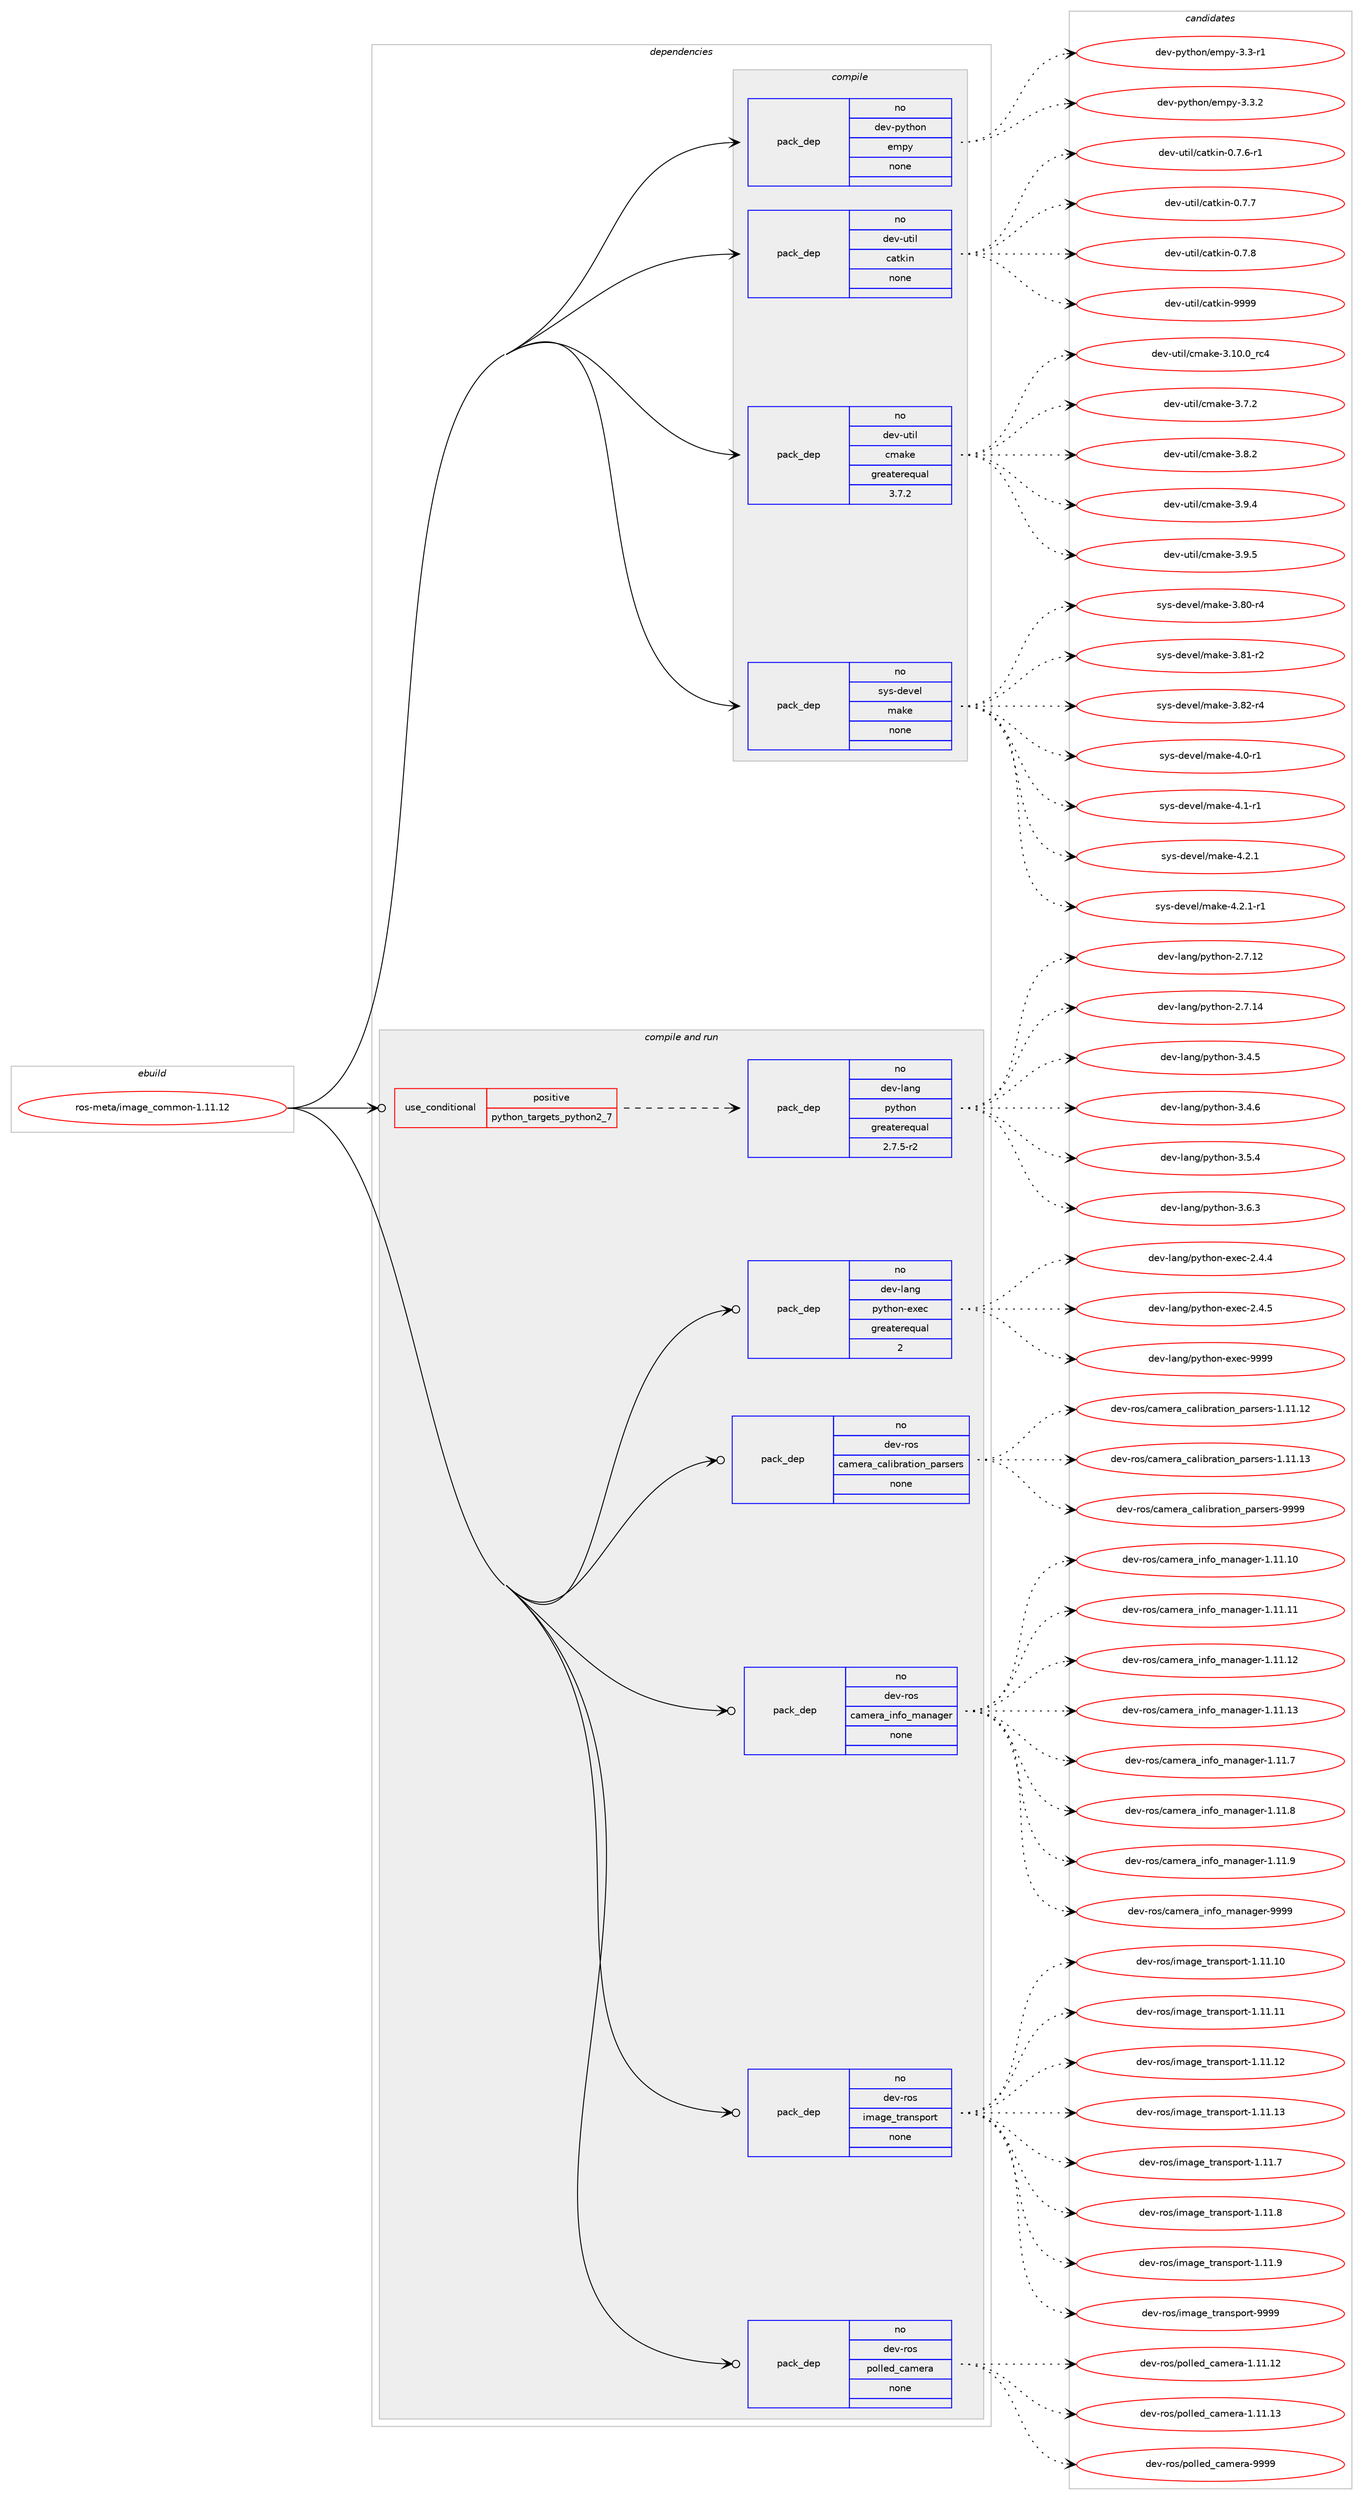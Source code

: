 digraph prolog {

# *************
# Graph options
# *************

newrank=true;
concentrate=true;
compound=true;
graph [rankdir=LR,fontname=Helvetica,fontsize=10,ranksep=1.5];#, ranksep=2.5, nodesep=0.2];
edge  [arrowhead=vee];
node  [fontname=Helvetica,fontsize=10];

# **********
# The ebuild
# **********

subgraph cluster_leftcol {
color=gray;
rank=same;
label=<<i>ebuild</i>>;
id [label="ros-meta/image_common-1.11.12", color=red, width=4, href="../ros-meta/image_common-1.11.12.svg"];
}

# ****************
# The dependencies
# ****************

subgraph cluster_midcol {
color=gray;
label=<<i>dependencies</i>>;
subgraph cluster_compile {
fillcolor="#eeeeee";
style=filled;
label=<<i>compile</i>>;
subgraph pack324997 {
dependency441631 [label=<<TABLE BORDER="0" CELLBORDER="1" CELLSPACING="0" CELLPADDING="4" WIDTH="220"><TR><TD ROWSPAN="6" CELLPADDING="30">pack_dep</TD></TR><TR><TD WIDTH="110">no</TD></TR><TR><TD>dev-python</TD></TR><TR><TD>empy</TD></TR><TR><TD>none</TD></TR><TR><TD></TD></TR></TABLE>>, shape=none, color=blue];
}
id:e -> dependency441631:w [weight=20,style="solid",arrowhead="vee"];
subgraph pack324998 {
dependency441632 [label=<<TABLE BORDER="0" CELLBORDER="1" CELLSPACING="0" CELLPADDING="4" WIDTH="220"><TR><TD ROWSPAN="6" CELLPADDING="30">pack_dep</TD></TR><TR><TD WIDTH="110">no</TD></TR><TR><TD>dev-util</TD></TR><TR><TD>catkin</TD></TR><TR><TD>none</TD></TR><TR><TD></TD></TR></TABLE>>, shape=none, color=blue];
}
id:e -> dependency441632:w [weight=20,style="solid",arrowhead="vee"];
subgraph pack324999 {
dependency441633 [label=<<TABLE BORDER="0" CELLBORDER="1" CELLSPACING="0" CELLPADDING="4" WIDTH="220"><TR><TD ROWSPAN="6" CELLPADDING="30">pack_dep</TD></TR><TR><TD WIDTH="110">no</TD></TR><TR><TD>dev-util</TD></TR><TR><TD>cmake</TD></TR><TR><TD>greaterequal</TD></TR><TR><TD>3.7.2</TD></TR></TABLE>>, shape=none, color=blue];
}
id:e -> dependency441633:w [weight=20,style="solid",arrowhead="vee"];
subgraph pack325000 {
dependency441634 [label=<<TABLE BORDER="0" CELLBORDER="1" CELLSPACING="0" CELLPADDING="4" WIDTH="220"><TR><TD ROWSPAN="6" CELLPADDING="30">pack_dep</TD></TR><TR><TD WIDTH="110">no</TD></TR><TR><TD>sys-devel</TD></TR><TR><TD>make</TD></TR><TR><TD>none</TD></TR><TR><TD></TD></TR></TABLE>>, shape=none, color=blue];
}
id:e -> dependency441634:w [weight=20,style="solid",arrowhead="vee"];
}
subgraph cluster_compileandrun {
fillcolor="#eeeeee";
style=filled;
label=<<i>compile and run</i>>;
subgraph cond108985 {
dependency441635 [label=<<TABLE BORDER="0" CELLBORDER="1" CELLSPACING="0" CELLPADDING="4"><TR><TD ROWSPAN="3" CELLPADDING="10">use_conditional</TD></TR><TR><TD>positive</TD></TR><TR><TD>python_targets_python2_7</TD></TR></TABLE>>, shape=none, color=red];
subgraph pack325001 {
dependency441636 [label=<<TABLE BORDER="0" CELLBORDER="1" CELLSPACING="0" CELLPADDING="4" WIDTH="220"><TR><TD ROWSPAN="6" CELLPADDING="30">pack_dep</TD></TR><TR><TD WIDTH="110">no</TD></TR><TR><TD>dev-lang</TD></TR><TR><TD>python</TD></TR><TR><TD>greaterequal</TD></TR><TR><TD>2.7.5-r2</TD></TR></TABLE>>, shape=none, color=blue];
}
dependency441635:e -> dependency441636:w [weight=20,style="dashed",arrowhead="vee"];
}
id:e -> dependency441635:w [weight=20,style="solid",arrowhead="odotvee"];
subgraph pack325002 {
dependency441637 [label=<<TABLE BORDER="0" CELLBORDER="1" CELLSPACING="0" CELLPADDING="4" WIDTH="220"><TR><TD ROWSPAN="6" CELLPADDING="30">pack_dep</TD></TR><TR><TD WIDTH="110">no</TD></TR><TR><TD>dev-lang</TD></TR><TR><TD>python-exec</TD></TR><TR><TD>greaterequal</TD></TR><TR><TD>2</TD></TR></TABLE>>, shape=none, color=blue];
}
id:e -> dependency441637:w [weight=20,style="solid",arrowhead="odotvee"];
subgraph pack325003 {
dependency441638 [label=<<TABLE BORDER="0" CELLBORDER="1" CELLSPACING="0" CELLPADDING="4" WIDTH="220"><TR><TD ROWSPAN="6" CELLPADDING="30">pack_dep</TD></TR><TR><TD WIDTH="110">no</TD></TR><TR><TD>dev-ros</TD></TR><TR><TD>camera_calibration_parsers</TD></TR><TR><TD>none</TD></TR><TR><TD></TD></TR></TABLE>>, shape=none, color=blue];
}
id:e -> dependency441638:w [weight=20,style="solid",arrowhead="odotvee"];
subgraph pack325004 {
dependency441639 [label=<<TABLE BORDER="0" CELLBORDER="1" CELLSPACING="0" CELLPADDING="4" WIDTH="220"><TR><TD ROWSPAN="6" CELLPADDING="30">pack_dep</TD></TR><TR><TD WIDTH="110">no</TD></TR><TR><TD>dev-ros</TD></TR><TR><TD>camera_info_manager</TD></TR><TR><TD>none</TD></TR><TR><TD></TD></TR></TABLE>>, shape=none, color=blue];
}
id:e -> dependency441639:w [weight=20,style="solid",arrowhead="odotvee"];
subgraph pack325005 {
dependency441640 [label=<<TABLE BORDER="0" CELLBORDER="1" CELLSPACING="0" CELLPADDING="4" WIDTH="220"><TR><TD ROWSPAN="6" CELLPADDING="30">pack_dep</TD></TR><TR><TD WIDTH="110">no</TD></TR><TR><TD>dev-ros</TD></TR><TR><TD>image_transport</TD></TR><TR><TD>none</TD></TR><TR><TD></TD></TR></TABLE>>, shape=none, color=blue];
}
id:e -> dependency441640:w [weight=20,style="solid",arrowhead="odotvee"];
subgraph pack325006 {
dependency441641 [label=<<TABLE BORDER="0" CELLBORDER="1" CELLSPACING="0" CELLPADDING="4" WIDTH="220"><TR><TD ROWSPAN="6" CELLPADDING="30">pack_dep</TD></TR><TR><TD WIDTH="110">no</TD></TR><TR><TD>dev-ros</TD></TR><TR><TD>polled_camera</TD></TR><TR><TD>none</TD></TR><TR><TD></TD></TR></TABLE>>, shape=none, color=blue];
}
id:e -> dependency441641:w [weight=20,style="solid",arrowhead="odotvee"];
}
subgraph cluster_run {
fillcolor="#eeeeee";
style=filled;
label=<<i>run</i>>;
}
}

# **************
# The candidates
# **************

subgraph cluster_choices {
rank=same;
color=gray;
label=<<i>candidates</i>>;

subgraph choice324997 {
color=black;
nodesep=1;
choice1001011184511212111610411111047101109112121455146514511449 [label="dev-python/empy-3.3-r1", color=red, width=4,href="../dev-python/empy-3.3-r1.svg"];
choice1001011184511212111610411111047101109112121455146514650 [label="dev-python/empy-3.3.2", color=red, width=4,href="../dev-python/empy-3.3.2.svg"];
dependency441631:e -> choice1001011184511212111610411111047101109112121455146514511449:w [style=dotted,weight="100"];
dependency441631:e -> choice1001011184511212111610411111047101109112121455146514650:w [style=dotted,weight="100"];
}
subgraph choice324998 {
color=black;
nodesep=1;
choice100101118451171161051084799971161071051104548465546544511449 [label="dev-util/catkin-0.7.6-r1", color=red, width=4,href="../dev-util/catkin-0.7.6-r1.svg"];
choice10010111845117116105108479997116107105110454846554655 [label="dev-util/catkin-0.7.7", color=red, width=4,href="../dev-util/catkin-0.7.7.svg"];
choice10010111845117116105108479997116107105110454846554656 [label="dev-util/catkin-0.7.8", color=red, width=4,href="../dev-util/catkin-0.7.8.svg"];
choice100101118451171161051084799971161071051104557575757 [label="dev-util/catkin-9999", color=red, width=4,href="../dev-util/catkin-9999.svg"];
dependency441632:e -> choice100101118451171161051084799971161071051104548465546544511449:w [style=dotted,weight="100"];
dependency441632:e -> choice10010111845117116105108479997116107105110454846554655:w [style=dotted,weight="100"];
dependency441632:e -> choice10010111845117116105108479997116107105110454846554656:w [style=dotted,weight="100"];
dependency441632:e -> choice100101118451171161051084799971161071051104557575757:w [style=dotted,weight="100"];
}
subgraph choice324999 {
color=black;
nodesep=1;
choice1001011184511711610510847991099710710145514649484648951149952 [label="dev-util/cmake-3.10.0_rc4", color=red, width=4,href="../dev-util/cmake-3.10.0_rc4.svg"];
choice10010111845117116105108479910997107101455146554650 [label="dev-util/cmake-3.7.2", color=red, width=4,href="../dev-util/cmake-3.7.2.svg"];
choice10010111845117116105108479910997107101455146564650 [label="dev-util/cmake-3.8.2", color=red, width=4,href="../dev-util/cmake-3.8.2.svg"];
choice10010111845117116105108479910997107101455146574652 [label="dev-util/cmake-3.9.4", color=red, width=4,href="../dev-util/cmake-3.9.4.svg"];
choice10010111845117116105108479910997107101455146574653 [label="dev-util/cmake-3.9.5", color=red, width=4,href="../dev-util/cmake-3.9.5.svg"];
dependency441633:e -> choice1001011184511711610510847991099710710145514649484648951149952:w [style=dotted,weight="100"];
dependency441633:e -> choice10010111845117116105108479910997107101455146554650:w [style=dotted,weight="100"];
dependency441633:e -> choice10010111845117116105108479910997107101455146564650:w [style=dotted,weight="100"];
dependency441633:e -> choice10010111845117116105108479910997107101455146574652:w [style=dotted,weight="100"];
dependency441633:e -> choice10010111845117116105108479910997107101455146574653:w [style=dotted,weight="100"];
}
subgraph choice325000 {
color=black;
nodesep=1;
choice11512111545100101118101108471099710710145514656484511452 [label="sys-devel/make-3.80-r4", color=red, width=4,href="../sys-devel/make-3.80-r4.svg"];
choice11512111545100101118101108471099710710145514656494511450 [label="sys-devel/make-3.81-r2", color=red, width=4,href="../sys-devel/make-3.81-r2.svg"];
choice11512111545100101118101108471099710710145514656504511452 [label="sys-devel/make-3.82-r4", color=red, width=4,href="../sys-devel/make-3.82-r4.svg"];
choice115121115451001011181011084710997107101455246484511449 [label="sys-devel/make-4.0-r1", color=red, width=4,href="../sys-devel/make-4.0-r1.svg"];
choice115121115451001011181011084710997107101455246494511449 [label="sys-devel/make-4.1-r1", color=red, width=4,href="../sys-devel/make-4.1-r1.svg"];
choice115121115451001011181011084710997107101455246504649 [label="sys-devel/make-4.2.1", color=red, width=4,href="../sys-devel/make-4.2.1.svg"];
choice1151211154510010111810110847109971071014552465046494511449 [label="sys-devel/make-4.2.1-r1", color=red, width=4,href="../sys-devel/make-4.2.1-r1.svg"];
dependency441634:e -> choice11512111545100101118101108471099710710145514656484511452:w [style=dotted,weight="100"];
dependency441634:e -> choice11512111545100101118101108471099710710145514656494511450:w [style=dotted,weight="100"];
dependency441634:e -> choice11512111545100101118101108471099710710145514656504511452:w [style=dotted,weight="100"];
dependency441634:e -> choice115121115451001011181011084710997107101455246484511449:w [style=dotted,weight="100"];
dependency441634:e -> choice115121115451001011181011084710997107101455246494511449:w [style=dotted,weight="100"];
dependency441634:e -> choice115121115451001011181011084710997107101455246504649:w [style=dotted,weight="100"];
dependency441634:e -> choice1151211154510010111810110847109971071014552465046494511449:w [style=dotted,weight="100"];
}
subgraph choice325001 {
color=black;
nodesep=1;
choice10010111845108971101034711212111610411111045504655464950 [label="dev-lang/python-2.7.12", color=red, width=4,href="../dev-lang/python-2.7.12.svg"];
choice10010111845108971101034711212111610411111045504655464952 [label="dev-lang/python-2.7.14", color=red, width=4,href="../dev-lang/python-2.7.14.svg"];
choice100101118451089711010347112121116104111110455146524653 [label="dev-lang/python-3.4.5", color=red, width=4,href="../dev-lang/python-3.4.5.svg"];
choice100101118451089711010347112121116104111110455146524654 [label="dev-lang/python-3.4.6", color=red, width=4,href="../dev-lang/python-3.4.6.svg"];
choice100101118451089711010347112121116104111110455146534652 [label="dev-lang/python-3.5.4", color=red, width=4,href="../dev-lang/python-3.5.4.svg"];
choice100101118451089711010347112121116104111110455146544651 [label="dev-lang/python-3.6.3", color=red, width=4,href="../dev-lang/python-3.6.3.svg"];
dependency441636:e -> choice10010111845108971101034711212111610411111045504655464950:w [style=dotted,weight="100"];
dependency441636:e -> choice10010111845108971101034711212111610411111045504655464952:w [style=dotted,weight="100"];
dependency441636:e -> choice100101118451089711010347112121116104111110455146524653:w [style=dotted,weight="100"];
dependency441636:e -> choice100101118451089711010347112121116104111110455146524654:w [style=dotted,weight="100"];
dependency441636:e -> choice100101118451089711010347112121116104111110455146534652:w [style=dotted,weight="100"];
dependency441636:e -> choice100101118451089711010347112121116104111110455146544651:w [style=dotted,weight="100"];
}
subgraph choice325002 {
color=black;
nodesep=1;
choice1001011184510897110103471121211161041111104510112010199455046524652 [label="dev-lang/python-exec-2.4.4", color=red, width=4,href="../dev-lang/python-exec-2.4.4.svg"];
choice1001011184510897110103471121211161041111104510112010199455046524653 [label="dev-lang/python-exec-2.4.5", color=red, width=4,href="../dev-lang/python-exec-2.4.5.svg"];
choice10010111845108971101034711212111610411111045101120101994557575757 [label="dev-lang/python-exec-9999", color=red, width=4,href="../dev-lang/python-exec-9999.svg"];
dependency441637:e -> choice1001011184510897110103471121211161041111104510112010199455046524652:w [style=dotted,weight="100"];
dependency441637:e -> choice1001011184510897110103471121211161041111104510112010199455046524653:w [style=dotted,weight="100"];
dependency441637:e -> choice10010111845108971101034711212111610411111045101120101994557575757:w [style=dotted,weight="100"];
}
subgraph choice325003 {
color=black;
nodesep=1;
choice1001011184511411111547999710910111497959997108105981149711610511111095112971141151011141154549464949464950 [label="dev-ros/camera_calibration_parsers-1.11.12", color=red, width=4,href="../dev-ros/camera_calibration_parsers-1.11.12.svg"];
choice1001011184511411111547999710910111497959997108105981149711610511111095112971141151011141154549464949464951 [label="dev-ros/camera_calibration_parsers-1.11.13", color=red, width=4,href="../dev-ros/camera_calibration_parsers-1.11.13.svg"];
choice1001011184511411111547999710910111497959997108105981149711610511111095112971141151011141154557575757 [label="dev-ros/camera_calibration_parsers-9999", color=red, width=4,href="../dev-ros/camera_calibration_parsers-9999.svg"];
dependency441638:e -> choice1001011184511411111547999710910111497959997108105981149711610511111095112971141151011141154549464949464950:w [style=dotted,weight="100"];
dependency441638:e -> choice1001011184511411111547999710910111497959997108105981149711610511111095112971141151011141154549464949464951:w [style=dotted,weight="100"];
dependency441638:e -> choice1001011184511411111547999710910111497959997108105981149711610511111095112971141151011141154557575757:w [style=dotted,weight="100"];
}
subgraph choice325004 {
color=black;
nodesep=1;
choice1001011184511411111547999710910111497951051101021119510997110971031011144549464949464948 [label="dev-ros/camera_info_manager-1.11.10", color=red, width=4,href="../dev-ros/camera_info_manager-1.11.10.svg"];
choice1001011184511411111547999710910111497951051101021119510997110971031011144549464949464949 [label="dev-ros/camera_info_manager-1.11.11", color=red, width=4,href="../dev-ros/camera_info_manager-1.11.11.svg"];
choice1001011184511411111547999710910111497951051101021119510997110971031011144549464949464950 [label="dev-ros/camera_info_manager-1.11.12", color=red, width=4,href="../dev-ros/camera_info_manager-1.11.12.svg"];
choice1001011184511411111547999710910111497951051101021119510997110971031011144549464949464951 [label="dev-ros/camera_info_manager-1.11.13", color=red, width=4,href="../dev-ros/camera_info_manager-1.11.13.svg"];
choice10010111845114111115479997109101114979510511010211195109971109710310111445494649494655 [label="dev-ros/camera_info_manager-1.11.7", color=red, width=4,href="../dev-ros/camera_info_manager-1.11.7.svg"];
choice10010111845114111115479997109101114979510511010211195109971109710310111445494649494656 [label="dev-ros/camera_info_manager-1.11.8", color=red, width=4,href="../dev-ros/camera_info_manager-1.11.8.svg"];
choice10010111845114111115479997109101114979510511010211195109971109710310111445494649494657 [label="dev-ros/camera_info_manager-1.11.9", color=red, width=4,href="../dev-ros/camera_info_manager-1.11.9.svg"];
choice1001011184511411111547999710910111497951051101021119510997110971031011144557575757 [label="dev-ros/camera_info_manager-9999", color=red, width=4,href="../dev-ros/camera_info_manager-9999.svg"];
dependency441639:e -> choice1001011184511411111547999710910111497951051101021119510997110971031011144549464949464948:w [style=dotted,weight="100"];
dependency441639:e -> choice1001011184511411111547999710910111497951051101021119510997110971031011144549464949464949:w [style=dotted,weight="100"];
dependency441639:e -> choice1001011184511411111547999710910111497951051101021119510997110971031011144549464949464950:w [style=dotted,weight="100"];
dependency441639:e -> choice1001011184511411111547999710910111497951051101021119510997110971031011144549464949464951:w [style=dotted,weight="100"];
dependency441639:e -> choice10010111845114111115479997109101114979510511010211195109971109710310111445494649494655:w [style=dotted,weight="100"];
dependency441639:e -> choice10010111845114111115479997109101114979510511010211195109971109710310111445494649494656:w [style=dotted,weight="100"];
dependency441639:e -> choice10010111845114111115479997109101114979510511010211195109971109710310111445494649494657:w [style=dotted,weight="100"];
dependency441639:e -> choice1001011184511411111547999710910111497951051101021119510997110971031011144557575757:w [style=dotted,weight="100"];
}
subgraph choice325005 {
color=black;
nodesep=1;
choice10010111845114111115471051099710310195116114971101151121111141164549464949464948 [label="dev-ros/image_transport-1.11.10", color=red, width=4,href="../dev-ros/image_transport-1.11.10.svg"];
choice10010111845114111115471051099710310195116114971101151121111141164549464949464949 [label="dev-ros/image_transport-1.11.11", color=red, width=4,href="../dev-ros/image_transport-1.11.11.svg"];
choice10010111845114111115471051099710310195116114971101151121111141164549464949464950 [label="dev-ros/image_transport-1.11.12", color=red, width=4,href="../dev-ros/image_transport-1.11.12.svg"];
choice10010111845114111115471051099710310195116114971101151121111141164549464949464951 [label="dev-ros/image_transport-1.11.13", color=red, width=4,href="../dev-ros/image_transport-1.11.13.svg"];
choice100101118451141111154710510997103101951161149711011511211111411645494649494655 [label="dev-ros/image_transport-1.11.7", color=red, width=4,href="../dev-ros/image_transport-1.11.7.svg"];
choice100101118451141111154710510997103101951161149711011511211111411645494649494656 [label="dev-ros/image_transport-1.11.8", color=red, width=4,href="../dev-ros/image_transport-1.11.8.svg"];
choice100101118451141111154710510997103101951161149711011511211111411645494649494657 [label="dev-ros/image_transport-1.11.9", color=red, width=4,href="../dev-ros/image_transport-1.11.9.svg"];
choice10010111845114111115471051099710310195116114971101151121111141164557575757 [label="dev-ros/image_transport-9999", color=red, width=4,href="../dev-ros/image_transport-9999.svg"];
dependency441640:e -> choice10010111845114111115471051099710310195116114971101151121111141164549464949464948:w [style=dotted,weight="100"];
dependency441640:e -> choice10010111845114111115471051099710310195116114971101151121111141164549464949464949:w [style=dotted,weight="100"];
dependency441640:e -> choice10010111845114111115471051099710310195116114971101151121111141164549464949464950:w [style=dotted,weight="100"];
dependency441640:e -> choice10010111845114111115471051099710310195116114971101151121111141164549464949464951:w [style=dotted,weight="100"];
dependency441640:e -> choice100101118451141111154710510997103101951161149711011511211111411645494649494655:w [style=dotted,weight="100"];
dependency441640:e -> choice100101118451141111154710510997103101951161149711011511211111411645494649494656:w [style=dotted,weight="100"];
dependency441640:e -> choice100101118451141111154710510997103101951161149711011511211111411645494649494657:w [style=dotted,weight="100"];
dependency441640:e -> choice10010111845114111115471051099710310195116114971101151121111141164557575757:w [style=dotted,weight="100"];
}
subgraph choice325006 {
color=black;
nodesep=1;
choice1001011184511411111547112111108108101100959997109101114974549464949464950 [label="dev-ros/polled_camera-1.11.12", color=red, width=4,href="../dev-ros/polled_camera-1.11.12.svg"];
choice1001011184511411111547112111108108101100959997109101114974549464949464951 [label="dev-ros/polled_camera-1.11.13", color=red, width=4,href="../dev-ros/polled_camera-1.11.13.svg"];
choice1001011184511411111547112111108108101100959997109101114974557575757 [label="dev-ros/polled_camera-9999", color=red, width=4,href="../dev-ros/polled_camera-9999.svg"];
dependency441641:e -> choice1001011184511411111547112111108108101100959997109101114974549464949464950:w [style=dotted,weight="100"];
dependency441641:e -> choice1001011184511411111547112111108108101100959997109101114974549464949464951:w [style=dotted,weight="100"];
dependency441641:e -> choice1001011184511411111547112111108108101100959997109101114974557575757:w [style=dotted,weight="100"];
}
}

}

